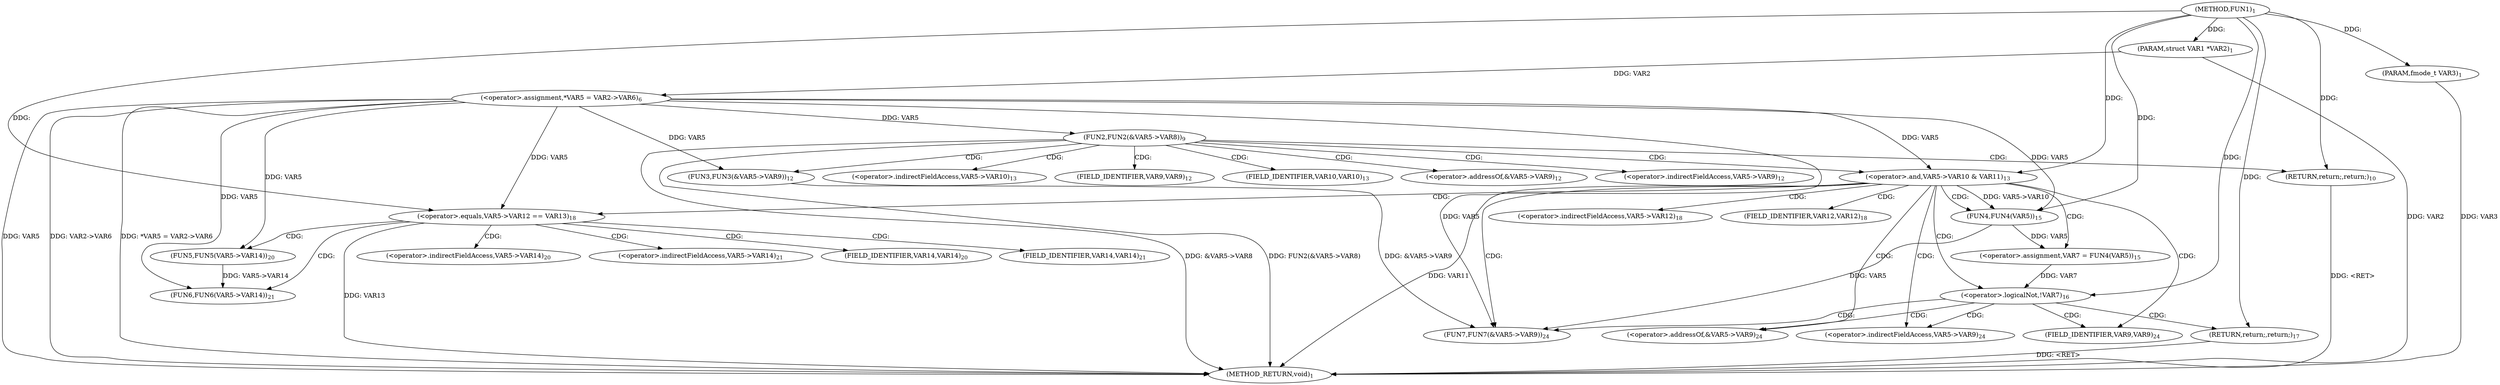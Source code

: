 digraph "FUN1" {  
"8" [label = <(METHOD,FUN1)<SUB>1</SUB>> ]
"70" [label = <(METHOD_RETURN,void)<SUB>1</SUB>> ]
"9" [label = <(PARAM,struct VAR1 *VAR2)<SUB>1</SUB>> ]
"10" [label = <(PARAM,fmode_t VAR3)<SUB>1</SUB>> ]
"13" [label = <(&lt;operator&gt;.assignment,*VAR5 = VAR2-&gt;VAR6)<SUB>6</SUB>> ]
"27" [label = <(FUN3,FUN3(&amp;VAR5-&gt;VAR9))<SUB>12</SUB>> ]
"65" [label = <(FUN7,FUN7(&amp;VAR5-&gt;VAR9))<SUB>24</SUB>> ]
"20" [label = <(FUN2,FUN2(&amp;VAR5-&gt;VAR8))<SUB>9</SUB>> ]
"33" [label = <(&lt;operator&gt;.and,VAR5-&gt;VAR10 &amp; VAR11)<SUB>13</SUB>> ]
"26" [label = <(RETURN,return;,return;)<SUB>10</SUB>> ]
"39" [label = <(&lt;operator&gt;.assignment,VAR7 = FUN4(VAR5))<SUB>15</SUB>> ]
"44" [label = <(&lt;operator&gt;.logicalNot,!VAR7)<SUB>16</SUB>> ]
"41" [label = <(FUN4,FUN4(VAR5))<SUB>15</SUB>> ]
"47" [label = <(RETURN,return;,return;)<SUB>17</SUB>> ]
"51" [label = <(&lt;operator&gt;.equals,VAR5-&gt;VAR12 == VAR13)<SUB>18</SUB>> ]
"57" [label = <(FUN5,FUN5(VAR5-&gt;VAR14))<SUB>20</SUB>> ]
"61" [label = <(FUN6,FUN6(VAR5-&gt;VAR14))<SUB>21</SUB>> ]
"28" [label = <(&lt;operator&gt;.addressOf,&amp;VAR5-&gt;VAR9)<SUB>12</SUB>> ]
"66" [label = <(&lt;operator&gt;.addressOf,&amp;VAR5-&gt;VAR9)<SUB>24</SUB>> ]
"29" [label = <(&lt;operator&gt;.indirectFieldAccess,VAR5-&gt;VAR9)<SUB>12</SUB>> ]
"34" [label = <(&lt;operator&gt;.indirectFieldAccess,VAR5-&gt;VAR10)<SUB>13</SUB>> ]
"67" [label = <(&lt;operator&gt;.indirectFieldAccess,VAR5-&gt;VAR9)<SUB>24</SUB>> ]
"31" [label = <(FIELD_IDENTIFIER,VAR9,VAR9)<SUB>12</SUB>> ]
"36" [label = <(FIELD_IDENTIFIER,VAR10,VAR10)<SUB>13</SUB>> ]
"69" [label = <(FIELD_IDENTIFIER,VAR9,VAR9)<SUB>24</SUB>> ]
"52" [label = <(&lt;operator&gt;.indirectFieldAccess,VAR5-&gt;VAR12)<SUB>18</SUB>> ]
"54" [label = <(FIELD_IDENTIFIER,VAR12,VAR12)<SUB>18</SUB>> ]
"58" [label = <(&lt;operator&gt;.indirectFieldAccess,VAR5-&gt;VAR14)<SUB>20</SUB>> ]
"62" [label = <(&lt;operator&gt;.indirectFieldAccess,VAR5-&gt;VAR14)<SUB>21</SUB>> ]
"60" [label = <(FIELD_IDENTIFIER,VAR14,VAR14)<SUB>20</SUB>> ]
"64" [label = <(FIELD_IDENTIFIER,VAR14,VAR14)<SUB>21</SUB>> ]
  "26" -> "70"  [ label = "DDG: &lt;RET&gt;"] 
  "47" -> "70"  [ label = "DDG: &lt;RET&gt;"] 
  "9" -> "70"  [ label = "DDG: VAR2"] 
  "10" -> "70"  [ label = "DDG: VAR3"] 
  "13" -> "70"  [ label = "DDG: VAR5"] 
  "13" -> "70"  [ label = "DDG: VAR2-&gt;VAR6"] 
  "13" -> "70"  [ label = "DDG: *VAR5 = VAR2-&gt;VAR6"] 
  "20" -> "70"  [ label = "DDG: &amp;VAR5-&gt;VAR8"] 
  "20" -> "70"  [ label = "DDG: FUN2(&amp;VAR5-&gt;VAR8)"] 
  "33" -> "70"  [ label = "DDG: VAR11"] 
  "51" -> "70"  [ label = "DDG: VAR13"] 
  "8" -> "9"  [ label = "DDG: "] 
  "8" -> "10"  [ label = "DDG: "] 
  "9" -> "13"  [ label = "DDG: VAR2"] 
  "13" -> "27"  [ label = "DDG: VAR5"] 
  "27" -> "65"  [ label = "DDG: &amp;VAR5-&gt;VAR9"] 
  "13" -> "65"  [ label = "DDG: VAR5"] 
  "41" -> "65"  [ label = "DDG: VAR5"] 
  "13" -> "20"  [ label = "DDG: VAR5"] 
  "8" -> "26"  [ label = "DDG: "] 
  "13" -> "33"  [ label = "DDG: VAR5"] 
  "8" -> "33"  [ label = "DDG: "] 
  "41" -> "39"  [ label = "DDG: VAR5"] 
  "13" -> "41"  [ label = "DDG: VAR5"] 
  "33" -> "41"  [ label = "DDG: VAR5-&gt;VAR10"] 
  "8" -> "41"  [ label = "DDG: "] 
  "39" -> "44"  [ label = "DDG: VAR7"] 
  "8" -> "44"  [ label = "DDG: "] 
  "8" -> "47"  [ label = "DDG: "] 
  "13" -> "51"  [ label = "DDG: VAR5"] 
  "8" -> "51"  [ label = "DDG: "] 
  "13" -> "57"  [ label = "DDG: VAR5"] 
  "13" -> "61"  [ label = "DDG: VAR5"] 
  "57" -> "61"  [ label = "DDG: VAR5-&gt;VAR14"] 
  "20" -> "34"  [ label = "CDG: "] 
  "20" -> "33"  [ label = "CDG: "] 
  "20" -> "26"  [ label = "CDG: "] 
  "20" -> "28"  [ label = "CDG: "] 
  "20" -> "36"  [ label = "CDG: "] 
  "20" -> "27"  [ label = "CDG: "] 
  "20" -> "29"  [ label = "CDG: "] 
  "20" -> "31"  [ label = "CDG: "] 
  "33" -> "51"  [ label = "CDG: "] 
  "33" -> "66"  [ label = "CDG: "] 
  "33" -> "52"  [ label = "CDG: "] 
  "33" -> "69"  [ label = "CDG: "] 
  "33" -> "67"  [ label = "CDG: "] 
  "33" -> "41"  [ label = "CDG: "] 
  "33" -> "65"  [ label = "CDG: "] 
  "33" -> "44"  [ label = "CDG: "] 
  "33" -> "54"  [ label = "CDG: "] 
  "33" -> "39"  [ label = "CDG: "] 
  "44" -> "47"  [ label = "CDG: "] 
  "44" -> "66"  [ label = "CDG: "] 
  "44" -> "69"  [ label = "CDG: "] 
  "44" -> "67"  [ label = "CDG: "] 
  "44" -> "65"  [ label = "CDG: "] 
  "51" -> "58"  [ label = "CDG: "] 
  "51" -> "60"  [ label = "CDG: "] 
  "51" -> "61"  [ label = "CDG: "] 
  "51" -> "64"  [ label = "CDG: "] 
  "51" -> "57"  [ label = "CDG: "] 
  "51" -> "62"  [ label = "CDG: "] 
}
